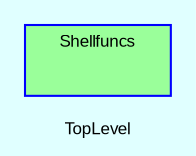 digraph TopLevel {
    compound = true
    bgcolor = lightcyan1
    fontname = Arial
    fontsize = 8
    label = "TopLevel"
    node [
        fontname = Arial,
        fontsize = 8,
        color = black
    ]

    subgraph cluster_Shellfuncs {
        fillcolor = palegreen1
        URL = "classes/Shellfuncs.html"
        fontname = Arial
        color = blue
        label = "Shellfuncs"
        style = filled
        Shellfuncs [
            shape = plaintext,
            height = 0.01,
            width = 0.75,
            label = ""
        ]

    }

}

